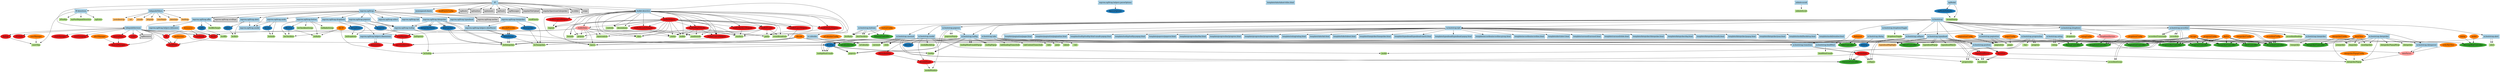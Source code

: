 digraph dependencies {
  node[shape="component",style="filled",colorscheme=paired12]

    node[shape="component"]
    
      "leaflet-directive"[label="leaflet-directive", color=1]
    
      "IF"[label="IF", color=1]
    
      "ui.calendar"[label="ui.calendar", color=1]
    
      "IF-directives"[label="IF-directives", color=1]
    
      "monospaced.elastic"[label="monospaced.elastic", color=1]
    
      "tidepoolsFilters"[label="tidepoolsFilters", color=1]
    
      "tidepoolsServices"[label="tidepoolsServices", color=1]
    
      "mgcrea.ngStrap"[label="mgcrea.ngStrap", color=1]
    
      "mgcrea.ngStrap.affix"[label="mgcrea.ngStrap.affix", color=1]
    
      "mgcrea.ngStrap.alert"[label="mgcrea.ngStrap.alert", color=1]
    
      "mgcrea.ngStrap.aside"[label="mgcrea.ngStrap.aside", color=1]
    
      "mgcrea.ngStrap.button"[label="mgcrea.ngStrap.button", color=1]
    
      "mgcrea.ngStrap.datepicker"[label="mgcrea.ngStrap.datepicker", color=1]
    
      "mgcrea.ngStrap.dropdown"[label="mgcrea.ngStrap.dropdown", color=1]
    
      "mgcrea.ngStrap.helpers.dateParser"[label="mgcrea.ngStrap.helpers.dateParser", color=1]
    
      "mgcrea.ngStrap.helpers.debounce"[label="mgcrea.ngStrap.helpers.debounce", color=1]
    
      "mgcrea.ngStrap.helpers.dimensions"[label="mgcrea.ngStrap.helpers.dimensions", color=1]
    
      "mgcrea.ngStrap.helpers.parseOptions"[label="mgcrea.ngStrap.helpers.parseOptions", color=1]
    
      "mgcrea.ngStrap.modal"[label="mgcrea.ngStrap.modal", color=1]
    
      "mgcrea.ngStrap.popover"[label="mgcrea.ngStrap.popover", color=1]
    
      "mgcrea.ngStrap.select"[label="mgcrea.ngStrap.select", color=1]
    
      "mgcrea.ngStrap.tab"[label="mgcrea.ngStrap.tab", color=1]
    
      "mgcrea.ngStrap.timepicker"[label="mgcrea.ngStrap.timepicker", color=1]
    
      "mgcrea.ngStrap.typeahead"[label="mgcrea.ngStrap.typeahead", color=1]
    
      "mgcrea.ngStrap.tooltip"[label="mgcrea.ngStrap.tooltip", color=1]
    
      "ui.bootstrap"[label="ui.bootstrap", color=1]
    
      "ui.bootstrap.transition"[label="ui.bootstrap.transition", color=1]
    
      "ui.bootstrap.collapse"[label="ui.bootstrap.collapse", color=1]
    
      "ui.bootstrap.accordion"[label="ui.bootstrap.accordion", color=1]
    
      "ui.bootstrap.alert"[label="ui.bootstrap.alert", color=1]
    
      "ui.bootstrap.buttons"[label="ui.bootstrap.buttons", color=1]
    
      "ui.bootstrap.carousel"[label="ui.bootstrap.carousel", color=1]
    
      "ui.bootstrap.dialog"[label="ui.bootstrap.dialog", color=1]
    
      "ui.bootstrap.dropdownToggle"[label="ui.bootstrap.dropdownToggle", color=1]
    
      "ui.bootstrap.modal"[label="ui.bootstrap.modal", color=1]
    
      "ui.bootstrap.pagination"[label="ui.bootstrap.pagination", color=1]
    
      "ui.bootstrap.position"[label="ui.bootstrap.position", color=1]
    
      "ui.bootstrap.tooltip"[label="ui.bootstrap.tooltip", color=1]
    
      "ui.bootstrap.popover"[label="ui.bootstrap.popover", color=1]
    
      "ui.bootstrap.progressbar"[label="ui.bootstrap.progressbar", color=1]
    
      "ui.bootstrap.rating"[label="ui.bootstrap.rating", color=1]
    
      "ui.bootstrap.tabs"[label="ui.bootstrap.tabs", color=1]
    
      "ui.bootstrap.typeahead"[label="ui.bootstrap.typeahead", color=1]
    
      "ui.bootstrap.tpls"[label="ui.bootstrap.tpls", color=1]
    
      "ui.bootstrap.bindHtml"[label="ui.bootstrap.bindHtml", color=1]
    
      "ui.bootstrap.dateparser"[label="ui.bootstrap.dateparser", color=1]
    
      "ui.bootstrap.datepicker"[label="ui.bootstrap.datepicker", color=1]
    
      "ui.bootstrap.dropdown"[label="ui.bootstrap.dropdown", color=1]
    
      "ui.bootstrap.timepicker"[label="ui.bootstrap.timepicker", color=1]
    
      "template/accordion/accordion-group.html"[label="template/accordion/accordion-group.html", color=1]
    
      "template/accordion/accordion.html"[label="template/accordion/accordion.html", color=1]
    
      "template/alert/alert.html"[label="template/alert/alert.html", color=1]
    
      "template/carousel/carousel.html"[label="template/carousel/carousel.html", color=1]
    
      "template/carousel/slide.html"[label="template/carousel/slide.html", color=1]
    
      "template/datepicker/datepicker.html"[label="template/datepicker/datepicker.html", color=1]
    
      "template/datepicker/day.html"[label="template/datepicker/day.html", color=1]
    
      "template/datepicker/month.html"[label="template/datepicker/month.html", color=1]
    
      "template/datepicker/popup.html"[label="template/datepicker/popup.html", color=1]
    
      "template/datepicker/year.html"[label="template/datepicker/year.html", color=1]
    
      "template/modal/backdrop.html"[label="template/modal/backdrop.html", color=1]
    
      "template/modal/window.html"[label="template/modal/window.html", color=1]
    
      "template/pagination/pager.html"[label="template/pagination/pager.html", color=1]
    
      "template/pagination/pagination.html"[label="template/pagination/pagination.html", color=1]
    
      "template/tooltip/tooltip-html-unsafe-popup.html"[label="template/tooltip/tooltip-html-unsafe-popup.html", color=1]
    
      "template/tooltip/tooltip-popup.html"[label="template/tooltip/tooltip-popup.html", color=1]
    
      "template/popover/popover.html"[label="template/popover/popover.html", color=1]
    
      "template/progressbar/bar.html"[label="template/progressbar/bar.html", color=1]
    
      "template/progressbar/progress.html"[label="template/progressbar/progress.html", color=1]
    
      "template/progressbar/progressbar.html"[label="template/progressbar/progressbar.html", color=1]
    
      "template/rating/rating.html"[label="template/rating/rating.html", color=1]
    
      "template/tabs/tab.html"[label="template/tabs/tab.html", color=1]
    
      "template/tabs/tabset-titles.html"[label="template/tabs/tabset-titles.html", color=1]
    
      "template/tabs/tabset.html"[label="template/tabs/tabset.html", color=1]
    
      "template/timepicker/timepicker.html"[label="template/timepicker/timepicker.html", color=1]
    
      "template/typeahead/typeahead-match.html"[label="template/typeahead/typeahead-match.html", color=1]
    
      "template/typeahead/typeahead-popup.html"[label="template/typeahead/typeahead-popup.html", color=1]
    
      "infinite-scroll"[label="infinite-scroll", color=1]
    
      "ngModal"[label="ngModal", color=1]
    

    
      
    
      
        "IF" -> "ngRoute"
      
        "IF" -> "ngSanitize"
      
        "IF" -> "ngAnimate"
      
        "IF" -> "ngTouch"
      
        "IF" -> "ngMessages"
      
        "IF" -> "tidepoolsFilters"
      
        "IF" -> "tidepoolsServices"
      
        "IF" -> "leaflet-directive"
      
        "IF" -> "angularFileUpload"
      
        "IF" -> "IF-directives"
      
        "IF" -> "mgcrea.ngStrap"
      
        "IF" -> "angularSpectrumColorpicker"
      
        "IF" -> "ui.slider"
      
        "IF" -> "swipe"
      
        "IF" -> "monospaced.elastic"
      
        "IF" -> "ui.calendar"
      
    
      
    
      
    
      
    
      
    
      
        "tidepoolsServices" -> "ngResource"
      
    
      
        "mgcrea.ngStrap" -> "mgcrea.ngStrap.modal"
      
        "mgcrea.ngStrap" -> "mgcrea.ngStrap.aside"
      
        "mgcrea.ngStrap" -> "mgcrea.ngStrap.alert"
      
        "mgcrea.ngStrap" -> "mgcrea.ngStrap.button"
      
        "mgcrea.ngStrap" -> "mgcrea.ngStrap.select"
      
        "mgcrea.ngStrap" -> "mgcrea.ngStrap.datepicker"
      
        "mgcrea.ngStrap" -> "mgcrea.ngStrap.timepicker"
      
        "mgcrea.ngStrap" -> "mgcrea.ngStrap.navbar"
      
        "mgcrea.ngStrap" -> "mgcrea.ngStrap.tooltip"
      
        "mgcrea.ngStrap" -> "mgcrea.ngStrap.popover"
      
        "mgcrea.ngStrap" -> "mgcrea.ngStrap.dropdown"
      
        "mgcrea.ngStrap" -> "mgcrea.ngStrap.typeahead"
      
        "mgcrea.ngStrap" -> "mgcrea.ngStrap.scrollspy"
      
        "mgcrea.ngStrap" -> "mgcrea.ngStrap.affix"
      
        "mgcrea.ngStrap" -> "mgcrea.ngStrap.tab"
      
    
      
        "mgcrea.ngStrap.affix" -> "mgcrea.ngStrap.helpers.dimensions"
      
        "mgcrea.ngStrap.affix" -> "mgcrea.ngStrap.helpers.debounce"
      
    
      
        "mgcrea.ngStrap.alert" -> "mgcrea.ngStrap.modal"
      
    
      
        "mgcrea.ngStrap.aside" -> "mgcrea.ngStrap.modal"
      
    
      
    
      
        "mgcrea.ngStrap.datepicker" -> "mgcrea.ngStrap.helpers.dateParser"
      
        "mgcrea.ngStrap.datepicker" -> "mgcrea.ngStrap.tooltip"
      
    
      
        "mgcrea.ngStrap.dropdown" -> "mgcrea.ngStrap.tooltip"
      
    
      
    
      
    
      
    
      
    
      
    
      
        "mgcrea.ngStrap.popover" -> "mgcrea.ngStrap.tooltip"
      
    
      
    
      
    
      
        "mgcrea.ngStrap.timepicker" -> "mgcrea.ngStrap.helpers.dateParser"
      
        "mgcrea.ngStrap.timepicker" -> "mgcrea.ngStrap.tooltip"
      
    
      
    
      
        "mgcrea.ngStrap.tooltip" -> "mgcrea.ngStrap.helpers.dimensions"
      
    
      
        "ui.bootstrap" -> "ui.bootstrap.tpls"
      
        "ui.bootstrap" -> "ui.bootstrap.transition"
      
        "ui.bootstrap" -> "ui.bootstrap.collapse"
      
        "ui.bootstrap" -> "ui.bootstrap.accordion"
      
        "ui.bootstrap" -> "ui.bootstrap.alert"
      
        "ui.bootstrap" -> "ui.bootstrap.bindHtml"
      
        "ui.bootstrap" -> "ui.bootstrap.buttons"
      
        "ui.bootstrap" -> "ui.bootstrap.carousel"
      
        "ui.bootstrap" -> "ui.bootstrap.dateparser"
      
        "ui.bootstrap" -> "ui.bootstrap.position"
      
        "ui.bootstrap" -> "ui.bootstrap.datepicker"
      
        "ui.bootstrap" -> "ui.bootstrap.dropdown"
      
        "ui.bootstrap" -> "ui.bootstrap.modal"
      
        "ui.bootstrap" -> "ui.bootstrap.pagination"
      
        "ui.bootstrap" -> "ui.bootstrap.tooltip"
      
        "ui.bootstrap" -> "ui.bootstrap.popover"
      
        "ui.bootstrap" -> "ui.bootstrap.progressbar"
      
        "ui.bootstrap" -> "ui.bootstrap.rating"
      
        "ui.bootstrap" -> "ui.bootstrap.tabs"
      
        "ui.bootstrap" -> "ui.bootstrap.timepicker"
      
        "ui.bootstrap" -> "ui.bootstrap.typeahead"
      
    
      
    
      
        "ui.bootstrap.collapse" -> "ui.bootstrap.transition"
      
    
      
        "ui.bootstrap.accordion" -> "ui.bootstrap.collapse"
      
    
      
    
      
    
      
        "ui.bootstrap.carousel" -> "ui.bootstrap.transition"
      
    
      
        "ui.bootstrap.dialog" -> "ui.bootstrap.transition"
      
    
      
    
      
        "ui.bootstrap.modal" -> "ui.bootstrap.transition"
      
    
      
    
      
    
      
        "ui.bootstrap.tooltip" -> "ui.bootstrap.position"
      
        "ui.bootstrap.tooltip" -> "ui.bootstrap.bindHtml"
      
    
      
        "ui.bootstrap.popover" -> "ui.bootstrap.tooltip"
      
    
      
    
      
    
      
    
      
        "ui.bootstrap.typeahead" -> "ui.bootstrap.position"
      
        "ui.bootstrap.typeahead" -> "ui.bootstrap.bindHtml"
      
    
      
        "ui.bootstrap.tpls" -> "template/accordion/accordion-group.html"
      
        "ui.bootstrap.tpls" -> "template/accordion/accordion.html"
      
        "ui.bootstrap.tpls" -> "template/alert/alert.html"
      
        "ui.bootstrap.tpls" -> "template/carousel/carousel.html"
      
        "ui.bootstrap.tpls" -> "template/carousel/slide.html"
      
        "ui.bootstrap.tpls" -> "template/datepicker/datepicker.html"
      
        "ui.bootstrap.tpls" -> "template/datepicker/day.html"
      
        "ui.bootstrap.tpls" -> "template/datepicker/month.html"
      
        "ui.bootstrap.tpls" -> "template/datepicker/popup.html"
      
        "ui.bootstrap.tpls" -> "template/datepicker/year.html"
      
        "ui.bootstrap.tpls" -> "template/modal/backdrop.html"
      
        "ui.bootstrap.tpls" -> "template/modal/window.html"
      
        "ui.bootstrap.tpls" -> "template/pagination/pager.html"
      
        "ui.bootstrap.tpls" -> "template/pagination/pagination.html"
      
        "ui.bootstrap.tpls" -> "template/tooltip/tooltip-html-unsafe-popup.html"
      
        "ui.bootstrap.tpls" -> "template/tooltip/tooltip-popup.html"
      
        "ui.bootstrap.tpls" -> "template/popover/popover.html"
      
        "ui.bootstrap.tpls" -> "template/progressbar/bar.html"
      
        "ui.bootstrap.tpls" -> "template/progressbar/progress.html"
      
        "ui.bootstrap.tpls" -> "template/progressbar/progressbar.html"
      
        "ui.bootstrap.tpls" -> "template/rating/rating.html"
      
        "ui.bootstrap.tpls" -> "template/tabs/tab.html"
      
        "ui.bootstrap.tpls" -> "template/tabs/tabset.html"
      
        "ui.bootstrap.tpls" -> "template/timepicker/timepicker.html"
      
        "ui.bootstrap.tpls" -> "template/typeahead/typeahead-match.html"
      
        "ui.bootstrap.tpls" -> "template/typeahead/typeahead-popup.html"
      
    
      
    
      
    
      
        "ui.bootstrap.datepicker" -> "ui.bootstrap.dateparser"
      
        "ui.bootstrap.datepicker" -> "ui.bootstrap.position"
      
    
      
    
      
    
      
    
      
    
      
    
      
    
      
    
      
    
      
    
      
    
      
    
      
    
      
    
      
    
      
    
      
    
      
    
      
    
      
    
      
    
      
    
      
    
      
    
      
    
      
    
      
    
      
    
      
    
      
    
      
    
      
    

    node[shape="ellipse"]


    
      

      

      
        "leafletData"[label="leafletData", color=5]
      

      
        "leafletMapDefaults"[label="leafletMapDefaults", color=6]
      
        "leafletEvents"[label="leafletEvents", color=6]
      
        "leafletLayerHelpers"[label="leafletLayerHelpers", color=6]
      
        "leafletControlHelpers"[label="leafletControlHelpers", color=6]
      
        "leafletLegendHelpers"[label="leafletLegendHelpers", color=6]
      
        "leafletPathsHelpers"[label="leafletPathsHelpers", color=6]
      
        "leafletBoundsHelpers"[label="leafletBoundsHelpers", color=6]
      
        "leafletMarkersHelpers"[label="leafletMarkersHelpers", color=6]
      
        "leafletHelpers"[label="leafletHelpers", color=6]
      


      node[shape="cds"]

      

      
        "leaflet"[label="leaflet", color=3]
      
        "center"[label="center", color=3]
      
        "tiles"[label="tiles", color=3]
      
        "legend"[label="legend", color=3]
      
        "geojson"[label="geojson", color=3]
      
        "layers"[label="layers", color=3]
      
        "bounds"[label="bounds", color=3]
      
        "markers"[label="markers", color=3]
      
        "paths"[label="paths", color=3]
      
        "controls"[label="controls", color=3]
      
        "eventBroadcast"[label="eventBroadcast", color=3]
      
        "maxbounds"[label="maxbounds", color=3]
      
        "decorations"[label="decorations", color=3]
      
        "layercontrol"[label="layercontrol", color=3]
      





      node[shape="ellipse"]
      

      
        "leaflet-directive" -> "leaflet"
      
        "leaflet-directive" -> "center"
      
        "leaflet-directive" -> "tiles"
      
        "leaflet-directive" -> "legend"
      
        "leaflet-directive" -> "geojson"
      
        "leaflet-directive" -> "layers"
      
        "leaflet-directive" -> "bounds"
      
        "leaflet-directive" -> "markers"
      
        "leaflet-directive" -> "paths"
      
        "leaflet-directive" -> "controls"
      
        "leaflet-directive" -> "eventBroadcast"
      
        "leaflet-directive" -> "maxbounds"
      
        "leaflet-directive" -> "decorations"
      
        "leaflet-directive" -> "layercontrol"
      

      

      
        "leaflet-directive" -> "leafletData"
      

      
        "leaflet-directive" -> "leafletMapDefaults"
      
        "leaflet-directive" -> "leafletEvents"
      
        "leaflet-directive" -> "leafletLayerHelpers"
      
        "leaflet-directive" -> "leafletControlHelpers"
      
        "leaflet-directive" -> "leafletLegendHelpers"
      
        "leaflet-directive" -> "leafletPathsHelpers"
      
        "leaflet-directive" -> "leafletBoundsHelpers"
      
        "leaflet-directive" -> "leafletMarkersHelpers"
      
        "leaflet-directive" -> "leafletHelpers"
      

      











      node[shape="ellipse",style="filled", color=8]
      

      
        
          "leafletData"[label="leafletData"]
          "leafletData" -> "leaflet"
        
          "leafletMapDefaults"[label="leafletMapDefaults"]
          "leafletMapDefaults" -> "leaflet"
        
          "leafletHelpers"[label="leafletHelpers"]
          "leafletHelpers" -> "leaflet"
        
          "leafletEvents"[label="leafletEvents"]
          "leafletEvents" -> "leaflet"
        
      
        
          "leafletMapDefaults"[label="leafletMapDefaults"]
          "leafletMapDefaults" -> "center"
        
          "leafletHelpers"[label="leafletHelpers"]
          "leafletHelpers" -> "center"
        
          "leafletBoundsHelpers"[label="leafletBoundsHelpers"]
          "leafletBoundsHelpers" -> "center"
        
          "leafletEvents"[label="leafletEvents"]
          "leafletEvents" -> "center"
        
      
        
          "leafletData"[label="leafletData"]
          "leafletData" -> "tiles"
        
          "leafletMapDefaults"[label="leafletMapDefaults"]
          "leafletMapDefaults" -> "tiles"
        
          "leafletHelpers"[label="leafletHelpers"]
          "leafletHelpers" -> "tiles"
        
      
        
          "leafletHelpers"[label="leafletHelpers"]
          "leafletHelpers" -> "legend"
        
          "leafletLegendHelpers"[label="leafletLegendHelpers"]
          "leafletLegendHelpers" -> "legend"
        
      
        
          "leafletData"[label="leafletData"]
          "leafletData" -> "geojson"
        
          "leafletHelpers"[label="leafletHelpers"]
          "leafletHelpers" -> "geojson"
        
      
        
          "leafletData"[label="leafletData"]
          "leafletData" -> "layers"
        
          "leafletHelpers"[label="leafletHelpers"]
          "leafletHelpers" -> "layers"
        
          "leafletLayerHelpers"[label="leafletLayerHelpers"]
          "leafletLayerHelpers" -> "layers"
        
          "leafletControlHelpers"[label="leafletControlHelpers"]
          "leafletControlHelpers" -> "layers"
        
      
        
          "leafletHelpers"[label="leafletHelpers"]
          "leafletHelpers" -> "bounds"
        
          "leafletBoundsHelpers"[label="leafletBoundsHelpers"]
          "leafletBoundsHelpers" -> "bounds"
        
      
        
          "leafletData"[label="leafletData"]
          "leafletData" -> "markers"
        
          "leafletHelpers"[label="leafletHelpers"]
          "leafletHelpers" -> "markers"
        
          "leafletMapDefaults"[label="leafletMapDefaults"]
          "leafletMapDefaults" -> "markers"
        
          "leafletMarkersHelpers"[label="leafletMarkersHelpers"]
          "leafletMarkersHelpers" -> "markers"
        
          "leafletEvents"[label="leafletEvents"]
          "leafletEvents" -> "markers"
        
      
        
          "leafletData"[label="leafletData"]
          "leafletData" -> "paths"
        
          "leafletMapDefaults"[label="leafletMapDefaults"]
          "leafletMapDefaults" -> "paths"
        
          "leafletHelpers"[label="leafletHelpers"]
          "leafletHelpers" -> "paths"
        
          "leafletPathsHelpers"[label="leafletPathsHelpers"]
          "leafletPathsHelpers" -> "paths"
        
          "leafletEvents"[label="leafletEvents"]
          "leafletEvents" -> "paths"
        
      
        
          "leafletHelpers"[label="leafletHelpers"]
          "leafletHelpers" -> "controls"
        
      
        
          "leafletHelpers"[label="leafletHelpers"]
          "leafletHelpers" -> "eventBroadcast"
        
          "leafletEvents"[label="leafletEvents"]
          "leafletEvents" -> "eventBroadcast"
        
      
        
          "leafletMapDefaults"[label="leafletMapDefaults"]
          "leafletMapDefaults" -> "maxbounds"
        
          "leafletBoundsHelpers"[label="leafletBoundsHelpers"]
          "leafletBoundsHelpers" -> "maxbounds"
        
      
        
          "leafletHelpers"[label="leafletHelpers"]
          "leafletHelpers" -> "decorations"
        
      
        
          "leafletData"[label="leafletData"]
          "leafletData" -> "layercontrol"
        
          "leafletHelpers"[label="leafletHelpers"]
          "leafletHelpers" -> "layercontrol"
        
      

      

      
        
          "leafletHelpers"[label="leafletHelpers"]
          "leafletHelpers" -> "leafletData"
        
      

      
        
          "leafletHelpers"[label="leafletHelpers"]
          "leafletHelpers" -> "leafletMapDefaults"
        
      
        
          "leafletHelpers"[label="leafletHelpers"]
          "leafletHelpers" -> "leafletEvents"
        
      
        
          "leafletHelpers"[label="leafletHelpers"]
          "leafletHelpers" -> "leafletLayerHelpers"
        
      
        
          "leafletHelpers"[label="leafletHelpers"]
          "leafletHelpers" -> "leafletControlHelpers"
        
          "leafletMapDefaults"[label="leafletMapDefaults"]
          "leafletMapDefaults" -> "leafletControlHelpers"
        
      
        
      
        
          "leafletHelpers"[label="leafletHelpers"]
          "leafletHelpers" -> "leafletPathsHelpers"
        
      
        
          "leafletHelpers"[label="leafletHelpers"]
          "leafletHelpers" -> "leafletBoundsHelpers"
        
      
        
          "leafletHelpers"[label="leafletHelpers"]
          "leafletHelpers" -> "leafletMarkersHelpers"
        
      
        
      

      

    
      

      

      

      


      node[shape="cds"]

      

      





      node[shape="ellipse"]
      

      

      

      

      

      











      node[shape="ellipse",style="filled", color=8]
      

      

      

      

      

      

    
      

      
        "uiCalendarCtrl"[label="uiCalendarCtrl", color=4]
      

      

      


      node[shape="cds"]

      

      
        "uiCalendar"[label="uiCalendar", color=3]
      





      node[shape="ellipse"]
      

      
        "ui.calendar" -> "uiCalendar"
      

      
        "ui.calendar" -> "uiCalendarCtrl"
      

      

      

      











      node[shape="ellipse",style="filled", color=8]
      

      
        
          "uiCalendarConfig"[label="uiCalendarConfig"]
          "uiCalendarConfig" -> "uiCalendar"
        
      

      
        
          "$scope"[label="$scope"]
          "$scope" -> "uiCalendarCtrl"
        
          "$locale"[label="$locale"]
          "$locale" -> "uiCalendarCtrl"
        
      

      

      

      

    
      

      

      

      


      node[shape="cds"]

      

      
        "myPostRepeatDirective"[label="myPostRepeatDirective", color=3]
      
        "ngEnter"[label="ngEnter", color=3]
      
        "ifTooltip"[label="ifTooltip", color=3]
      
        "userChip"[label="userChip", color=3]
      





      node[shape="ellipse"]
      

      
        "IF-directives" -> "myPostRepeatDirective"
      
        "IF-directives" -> "ngEnter"
      
        "IF-directives" -> "ifTooltip"
      
        "IF-directives" -> "userChip"
      

      

      

      

      











      node[shape="ellipse",style="filled", color=8]
      

      
        
      
        
      
        
      
        
          "userManager"[label="userManager"]
          "userManager" -> "userChip"
        
          "dialogs"[label="dialogs"]
          "dialogs" -> "userChip"
        
      

      

      

      

      

    
      

      

      

      


      node[shape="cds"]

      

      
        "msdElastic"[label="msdElastic", color=3]
      





      node[shape="ellipse"]
      

      
        "monospaced.elastic" -> "msdElastic"
      

      

      

      

      











      node[shape="ellipse",style="filled", color=8]
      

      
        
          "msdElasticConfig"[label="msdElasticConfig"]
          "msdElasticConfig" -> "msdElastic"
        
      

      

      

      

      

    
      

      

      

      


      node[shape="cds"]

      
        "hashtag"[label="hashtag", color=7]
      
        "youtubestrip"[label="youtubestrip", color=7]
      
        "url"[label="url", color=7]
      
        "unsafe"[label="unsafe", color=7]
      
        "httpsify"[label="httpsify", color=7]
      
        "userName"[label="userName", color=7]
      
        "datetime"[label="datetime", color=7]
      

      





      node[shape="ellipse"]
      

      

      

      

      

      
        "tidepoolsFilters" -> "hashtag"
      
        "tidepoolsFilters" -> "youtubestrip"
      
        "tidepoolsFilters" -> "url"
      
        "tidepoolsFilters" -> "unsafe"
      
        "tidepoolsFilters" -> "httpsify"
      
        "tidepoolsFilters" -> "userName"
      
        "tidepoolsFilters" -> "datetime"
      











      node[shape="ellipse",style="filled", color=8]
      

      

      

      

      

      
        
      
        
      
        
      
        
      
        
      
        
      
        
      

    
      

      

      

      
        "Landmark"[label="Landmark", color=6]
      
        "World"[label="World", color=6]
      
        "db"[label="db", color=6]
      
        "apertureService"[label="apertureService", color=6]
      
        "socket"[label="socket", color=6]
      
        "beaconManager"[label="beaconManager", color=6]
      
        "beaconData"[label="beaconData", color=6]
      
        "dialogs"[label="dialogs", color=6]
      
        "ifGlobals"[label="ifGlobals", color=6]
      
        "mapManager"[label="mapManager", color=6]
      
        "styleManager"[label="styleManager", color=6]
      
        "userGrouping"[label="userGrouping", color=6]
      
        "worldTree"[label="worldTree", color=6]
      


      node[shape="cds"]

      

      





      node[shape="ellipse"]
      

      

      

      

      
        "tidepoolsServices" -> "Landmark"
      
        "tidepoolsServices" -> "World"
      
        "tidepoolsServices" -> "db"
      
        "tidepoolsServices" -> "apertureService"
      
        "tidepoolsServices" -> "socket"
      
        "tidepoolsServices" -> "beaconManager"
      
        "tidepoolsServices" -> "beaconData"
      
        "tidepoolsServices" -> "dialogs"
      
        "tidepoolsServices" -> "ifGlobals"
      
        "tidepoolsServices" -> "mapManager"
      
        "tidepoolsServices" -> "styleManager"
      
        "tidepoolsServices" -> "userGrouping"
      
        "tidepoolsServices" -> "worldTree"
      

      











      node[shape="ellipse",style="filled", color=8]
      

      

      

      

      
        
          "$resource"[label="$resource"]
          "$resource" -> "Landmark"
        
      
        
          "$resource"[label="$resource"]
          "$resource" -> "World"
        
          "leafletData"[label="leafletData"]
          "leafletData" -> "World"
        
      
        
          "$resource"[label="$resource"]
          "$resource" -> "db"
        
      
        
          "leafletData"[label="leafletData"]
          "leafletData" -> "apertureService"
        
          "mapManager"[label="mapManager"]
          "mapManager" -> "apertureService"
        
      
        
      
        
          "alertManager"[label="alertManager"]
          "alertManager" -> "beaconManager"
        
          "beaconData"[label="beaconData"]
          "beaconData" -> "beaconManager"
        
      
        
      
        
      
        
      
        
          "leafletData"[label="leafletData"]
          "leafletData" -> "mapManager"
        
      
        
      
        
      
        
          "World"[label="World"]
          "World" -> "worldTree"
        
          "db"[label="db"]
          "db" -> "worldTree"
        
          "geoService"[label="geoService"]
          "geoService" -> "worldTree"
        
      

      

    
      

      

      

      


      node[shape="cds"]

      

      





      node[shape="ellipse"]
      

      

      

      

      

      











      node[shape="ellipse",style="filled", color=8]
      

      

      

      

      

      

    
      
        "$affix"[label="$affix", color=2]
      

      

      

      


      node[shape="cds"]

      

      
        "bsAffix"[label="bsAffix", color=3]
      
        "bsAffixTarget"[label="bsAffixTarget", color=3]
      





      node[shape="ellipse"]
      
        "mgcrea.ngStrap.affix" -> "$affix"
      

      
        "mgcrea.ngStrap.affix" -> "bsAffix"
      
        "mgcrea.ngStrap.affix" -> "bsAffixTarget"
      

      

      

      

      











      node[shape="ellipse",style="filled", color=8]
      
        
      

      
        
          "$affix"[label="$affix"]
          "$affix" -> "bsAffix"
        
      
        
      

      

      

      

      

    
      
        "$alert"[label="$alert", color=2]
      

      

      

      


      node[shape="cds"]

      

      
        "bsAlert"[label="bsAlert", color=3]
      





      node[shape="ellipse"]
      
        "mgcrea.ngStrap.alert" -> "$alert"
      

      
        "mgcrea.ngStrap.alert" -> "bsAlert"
      

      

      

      

      











      node[shape="ellipse",style="filled", color=8]
      
        
      

      
        
          "$alert"[label="$alert"]
          "$alert" -> "bsAlert"
        
      

      

      

      

      

    
      
        "$aside"[label="$aside", color=2]
      

      

      

      


      node[shape="cds"]

      

      
        "bsAside"[label="bsAside", color=3]
      





      node[shape="ellipse"]
      
        "mgcrea.ngStrap.aside" -> "$aside"
      

      
        "mgcrea.ngStrap.aside" -> "bsAside"
      

      

      

      

      











      node[shape="ellipse",style="filled", color=8]
      
        
      

      
        
          "$aside"[label="$aside"]
          "$aside" -> "bsAside"
        
      

      

      

      

      

    
      
        "$button"[label="$button", color=2]
      

      

      

      


      node[shape="cds"]

      

      
        "bsCheckboxGroup"[label="bsCheckboxGroup", color=3]
      
        "bsCheckbox"[label="bsCheckbox", color=3]
      
        "bsRadioGroup"[label="bsRadioGroup", color=3]
      
        "bsRadio"[label="bsRadio", color=3]
      





      node[shape="ellipse"]
      
        "mgcrea.ngStrap.button" -> "$button"
      

      
        "mgcrea.ngStrap.button" -> "bsCheckboxGroup"
      
        "mgcrea.ngStrap.button" -> "bsCheckbox"
      
        "mgcrea.ngStrap.button" -> "bsRadioGroup"
      
        "mgcrea.ngStrap.button" -> "bsRadio"
      

      

      

      

      











      node[shape="ellipse",style="filled", color=8]
      
        
      

      
        
      
        
          "$button"[label="$button"]
          "$button" -> "bsCheckbox"
        
          "$$rAF"[label="$$rAF"]
          "$$rAF" -> "bsCheckbox"
        
      
        
      
        
          "$button"[label="$button"]
          "$button" -> "bsRadio"
        
          "$$rAF"[label="$$rAF"]
          "$$rAF" -> "bsRadio"
        
      

      

      

      

      

    
      
        "$datepicker"[label="$datepicker", color=2]
      
        "datepickerViews"[label="datepickerViews", color=2]
      
        "$datepicker"[label="$datepicker", color=2]
      
        "datepickerViews"[label="datepickerViews", color=2]
      

      

      

      


      node[shape="cds"]

      

      
        "bsDatepicker"[label="bsDatepicker", color=3]
      
        "bsDatepicker"[label="bsDatepicker", color=3]
      





      node[shape="ellipse"]
      
        "mgcrea.ngStrap.datepicker" -> "$datepicker"
      
        "mgcrea.ngStrap.datepicker" -> "datepickerViews"
      
        "mgcrea.ngStrap.datepicker" -> "$datepicker"
      
        "mgcrea.ngStrap.datepicker" -> "datepickerViews"
      

      
        "mgcrea.ngStrap.datepicker" -> "bsDatepicker"
      
        "mgcrea.ngStrap.datepicker" -> "bsDatepicker"
      

      

      

      

      











      node[shape="ellipse",style="filled", color=8]
      
        
      
        
      
        
      
        
      

      
        
          "$locale"[label="$locale"]
          "$locale" -> "bsDatepicker"
        
          "dateFilter"[label="dateFilter"]
          "dateFilter" -> "bsDatepicker"
        
          "$datepicker"[label="$datepicker"]
          "$datepicker" -> "bsDatepicker"
        
          "$dateParser"[label="$dateParser"]
          "$dateParser" -> "bsDatepicker"
        
      
        
          "$locale"[label="$locale"]
          "$locale" -> "bsDatepicker"
        
          "dateFilter"[label="dateFilter"]
          "dateFilter" -> "bsDatepicker"
        
          "$datepicker"[label="$datepicker"]
          "$datepicker" -> "bsDatepicker"
        
          "$dateParser"[label="$dateParser"]
          "$dateParser" -> "bsDatepicker"
        
      

      

      

      

      

    
      
        "$dropdown"[label="$dropdown", color=2]
      

      

      

      


      node[shape="cds"]

      

      
        "bsDropdown"[label="bsDropdown", color=3]
      





      node[shape="ellipse"]
      
        "mgcrea.ngStrap.dropdown" -> "$dropdown"
      

      
        "mgcrea.ngStrap.dropdown" -> "bsDropdown"
      

      

      

      

      











      node[shape="ellipse",style="filled", color=8]
      
        
      

      
        
          "$dropdown"[label="$dropdown"]
          "$dropdown" -> "bsDropdown"
        
      

      

      

      

      

    
      
        "$dateParser"[label="$dateParser", color=2]
      
        "$dateParser"[label="$dateParser", color=2]
      

      

      

      


      node[shape="cds"]

      

      





      node[shape="ellipse"]
      
        "mgcrea.ngStrap.helpers.dateParser" -> "$dateParser"
      
        "mgcrea.ngStrap.helpers.dateParser" -> "$dateParser"
      

      

      

      

      

      











      node[shape="ellipse",style="filled", color=8]
      
        
          "$localeProvider"[label="$localeProvider"]
          "$localeProvider" -> "$dateParser"
        
      
        
          "$localeProvider"[label="$localeProvider"]
          "$localeProvider" -> "$dateParser"
        
      

      

      

      

      

      

    
      

      

      

      


      node[shape="cds"]

      

      





      node[shape="ellipse"]
      

      

      

      

      

      











      node[shape="ellipse",style="filled", color=8]
      

      

      

      

      

      

    
      

      

      

      
        "dimensions"[label="dimensions", color=6]
      
        "dimensions"[label="dimensions", color=6]
      


      node[shape="cds"]

      

      





      node[shape="ellipse"]
      

      

      

      

      
        "mgcrea.ngStrap.helpers.dimensions" -> "dimensions"
      
        "mgcrea.ngStrap.helpers.dimensions" -> "dimensions"
      

      











      node[shape="ellipse",style="filled", color=8]
      

      

      

      

      
        
      
        
      

      

    
      
        "$parseOptions"[label="$parseOptions", color=2]
      

      

      

      


      node[shape="cds"]

      

      





      node[shape="ellipse"]
      
        "mgcrea.ngStrap.helpers.parseOptions" -> "$parseOptions"
      

      

      

      

      

      











      node[shape="ellipse",style="filled", color=8]
      
        
      

      

      

      

      

      

    
      

      

      

      


      node[shape="cds"]

      

      





      node[shape="ellipse"]
      

      

      

      

      

      











      node[shape="ellipse",style="filled", color=8]
      

      

      

      

      

      

    
      
        "$popover"[label="$popover", color=2]
      

      

      

      


      node[shape="cds"]

      

      
        "bsPopover"[label="bsPopover", color=3]
      





      node[shape="ellipse"]
      
        "mgcrea.ngStrap.popover" -> "$popover"
      

      
        "mgcrea.ngStrap.popover" -> "bsPopover"
      

      

      

      

      











      node[shape="ellipse",style="filled", color=8]
      
        
      

      
        
          "$popover"[label="$popover"]
          "$popover" -> "bsPopover"
        
      

      

      

      

      

    
      

      

      

      


      node[shape="cds"]

      

      





      node[shape="ellipse"]
      

      

      

      

      

      











      node[shape="ellipse",style="filled", color=8]
      

      

      

      

      

      

    
      

      

      

      


      node[shape="cds"]

      

      





      node[shape="ellipse"]
      

      

      

      

      

      











      node[shape="ellipse",style="filled", color=8]
      

      

      

      

      

      

    
      
        "$timepicker"[label="$timepicker", color=2]
      

      

      

      


      node[shape="cds"]

      

      
        "bsTimepicker"[label="bsTimepicker", color=3]
      





      node[shape="ellipse"]
      
        "mgcrea.ngStrap.timepicker" -> "$timepicker"
      

      
        "mgcrea.ngStrap.timepicker" -> "bsTimepicker"
      

      

      

      

      











      node[shape="ellipse",style="filled", color=8]
      
        
      

      
        
          "$locale"[label="$locale"]
          "$locale" -> "bsTimepicker"
        
          "dateFilter"[label="dateFilter"]
          "dateFilter" -> "bsTimepicker"
        
          "$timepicker"[label="$timepicker"]
          "$timepicker" -> "bsTimepicker"
        
          "$dateParser"[label="$dateParser"]
          "$dateParser" -> "bsTimepicker"
        
      

      

      

      

      

    
      

      

      

      


      node[shape="cds"]

      

      





      node[shape="ellipse"]
      

      

      

      

      

      











      node[shape="ellipse",style="filled", color=8]
      

      

      

      

      

      

    
      
        "$tooltip"[label="$tooltip", color=2]
      

      

      

      


      node[shape="cds"]

      

      
        "bsTooltip"[label="bsTooltip", color=3]
      





      node[shape="ellipse"]
      
        "mgcrea.ngStrap.tooltip" -> "$tooltip"
      

      
        "mgcrea.ngStrap.tooltip" -> "bsTooltip"
      

      

      

      

      











      node[shape="ellipse",style="filled", color=8]
      
        
      

      
        
          "$tooltip"[label="$tooltip"]
          "$tooltip" -> "bsTooltip"
        
          "$$rAF"[label="$$rAF"]
          "$$rAF" -> "bsTooltip"
        
      

      

      

      

      

    
      

      

      

      


      node[shape="cds"]

      

      





      node[shape="ellipse"]
      

      

      

      

      

      











      node[shape="ellipse",style="filled", color=8]
      

      

      

      

      

      

    
      

      

      

      
        "$transition"[label="$transition", color=6]
      
        "$transition"[label="$transition", color=6]
      


      node[shape="cds"]

      

      





      node[shape="ellipse"]
      

      

      

      

      
        "ui.bootstrap.transition" -> "$transition"
      
        "ui.bootstrap.transition" -> "$transition"
      

      











      node[shape="ellipse",style="filled", color=8]
      

      

      

      

      
        
      
        
      

      

    
      

      

      

      


      node[shape="cds"]

      

      
        "collapse"[label="collapse", color=3]
      
        "collapse"[label="collapse", color=3]
      





      node[shape="ellipse"]
      

      
        "ui.bootstrap.collapse" -> "collapse"
      
        "ui.bootstrap.collapse" -> "collapse"
      

      

      

      

      











      node[shape="ellipse",style="filled", color=8]
      

      
        
          "$transition"[label="$transition"]
          "$transition" -> "collapse"
        
      
        
          "$transition"[label="$transition"]
          "$transition" -> "collapse"
        
      

      

      

      

      

    
      

      
        "AccordionController"[label="AccordionController", color=4]
      
        "AccordionController"[label="AccordionController", color=4]
      

      

      


      node[shape="cds"]

      

      
        "accordion"[label="accordion", color=3]
      
        "accordionGroup"[label="accordionGroup", color=3]
      
        "accordionHeading"[label="accordionHeading", color=3]
      
        "accordionTransclude"[label="accordionTransclude", color=3]
      
        "accordion"[label="accordion", color=3]
      
        "accordionGroup"[label="accordionGroup", color=3]
      
        "accordionHeading"[label="accordionHeading", color=3]
      
        "accordionTransclude"[label="accordionTransclude", color=3]
      





      node[shape="ellipse"]
      

      
        "ui.bootstrap.accordion" -> "accordion"
      
        "ui.bootstrap.accordion" -> "accordionGroup"
      
        "ui.bootstrap.accordion" -> "accordionHeading"
      
        "ui.bootstrap.accordion" -> "accordionTransclude"
      
        "ui.bootstrap.accordion" -> "accordion"
      
        "ui.bootstrap.accordion" -> "accordionGroup"
      
        "ui.bootstrap.accordion" -> "accordionHeading"
      
        "ui.bootstrap.accordion" -> "accordionTransclude"
      

      
        "ui.bootstrap.accordion" -> "AccordionController"
      
        "ui.bootstrap.accordion" -> "AccordionController"
      

      

      

      











      node[shape="ellipse",style="filled", color=8]
      

      
        
      
        
          "$transition"[label="$transition"]
          "$transition" -> "accordionGroup"
        
      
        
      
        
      
        
      
        
      
        
      
        
      

      
        
          "$scope"[label="$scope"]
          "$scope" -> "AccordionController"
        
          "$attrs"[label="$attrs"]
          "$attrs" -> "AccordionController"
        
          "accordionConfig"[label="accordionConfig"]
          "accordionConfig" -> "AccordionController"
        
      
        
          "$scope"[label="$scope"]
          "$scope" -> "AccordionController"
        
          "$attrs"[label="$attrs"]
          "$attrs" -> "AccordionController"
        
          "accordionConfig"[label="accordionConfig"]
          "accordionConfig" -> "AccordionController"
        
      

      

      

      

    
      

      
        "AlertController"[label="AlertController", color=4]
      

      

      


      node[shape="cds"]

      

      
        "alert"[label="alert", color=3]
      
        "alert"[label="alert", color=3]
      





      node[shape="ellipse"]
      

      
        "ui.bootstrap.alert" -> "alert"
      
        "ui.bootstrap.alert" -> "alert"
      

      
        "ui.bootstrap.alert" -> "AlertController"
      

      

      

      











      node[shape="ellipse",style="filled", color=8]
      

      
        
      
        
      

      
        
          "$scope"[label="$scope"]
          "$scope" -> "AlertController"
        
          "$attrs"[label="$attrs"]
          "$attrs" -> "AlertController"
        
      

      

      

      

    
      

      
        "ButtonsController"[label="ButtonsController", color=4]
      

      

      


      node[shape="cds"]

      

      
        "btnRadio"[label="btnRadio", color=3]
      
        "btnCheckbox"[label="btnCheckbox", color=3]
      
        "btnRadio"[label="btnRadio", color=3]
      
        "btnCheckbox"[label="btnCheckbox", color=3]
      





      node[shape="ellipse"]
      

      
        "ui.bootstrap.buttons" -> "btnRadio"
      
        "ui.bootstrap.buttons" -> "btnCheckbox"
      
        "ui.bootstrap.buttons" -> "btnRadio"
      
        "ui.bootstrap.buttons" -> "btnCheckbox"
      

      
        "ui.bootstrap.buttons" -> "ButtonsController"
      

      

      

      











      node[shape="ellipse",style="filled", color=8]
      

      
        
          "buttonConfig"[label="buttonConfig"]
          "buttonConfig" -> "btnRadio"
        
      
        
          "buttonConfig"[label="buttonConfig"]
          "buttonConfig" -> "btnCheckbox"
        
      
        
      
        
      

      
        
          "buttonConfig"[label="buttonConfig"]
          "buttonConfig" -> "ButtonsController"
        
      

      

      

      

    
      

      
        "CarouselController"[label="CarouselController", color=4]
      
        "CarouselController"[label="CarouselController", color=4]
      

      

      


      node[shape="cds"]

      

      
        "carousel"[label="carousel", color=3]
      
        "slide"[label="slide", color=3]
      
        "carousel"[label="carousel", color=3]
      
        "slide"[label="slide", color=3]
      





      node[shape="ellipse"]
      

      
        "ui.bootstrap.carousel" -> "carousel"
      
        "ui.bootstrap.carousel" -> "slide"
      
        "ui.bootstrap.carousel" -> "carousel"
      
        "ui.bootstrap.carousel" -> "slide"
      

      
        "ui.bootstrap.carousel" -> "CarouselController"
      
        "ui.bootstrap.carousel" -> "CarouselController"
      

      

      

      











      node[shape="ellipse",style="filled", color=8]
      

      
        
      
        
      
        
      
        
      

      
        
          "$scope"[label="$scope"]
          "$scope" -> "CarouselController"
        
          "$transition"[label="$transition"]
          "$transition" -> "CarouselController"
        
      
        
          "$scope"[label="$scope"]
          "$scope" -> "CarouselController"
        
          "$transition"[label="$transition"]
          "$transition" -> "CarouselController"
        
      

      

      

      

    
      
        "$dialog"[label="$dialog", color=2]
      

      
        "MessageBoxController"[label="MessageBoxController", color=4]
      

      

      


      node[shape="cds"]

      

      





      node[shape="ellipse"]
      
        "ui.bootstrap.dialog" -> "$dialog"
      

      

      
        "ui.bootstrap.dialog" -> "MessageBoxController"
      

      

      

      











      node[shape="ellipse",style="filled", color=8]
      
        
      

      

      
        
          "$scope"[label="$scope"]
          "$scope" -> "MessageBoxController"
        
          "dialog"[label="dialog"]
          "dialog" -> "MessageBoxController"
        
          "model"[label="model"]
          "model" -> "MessageBoxController"
        
      

      

      

      

    
      

      

      

      


      node[shape="cds"]

      

      
        "dropdownToggle"[label="dropdownToggle", color=3]
      





      node[shape="ellipse"]
      

      
        "ui.bootstrap.dropdownToggle" -> "dropdownToggle"
      

      

      

      

      











      node[shape="ellipse",style="filled", color=8]
      

      
        
      

      

      

      

      

    
      
        "$modal"[label="$modal", color=2]
      

      

      

      
        "$$stackedMap"[label="$$stackedMap", color=6]
      
        "$modalStack"[label="$modalStack", color=6]
      


      node[shape="cds"]

      

      
        "modal"[label="modal", color=3]
      
        "modalBackdrop"[label="modalBackdrop", color=3]
      
        "modalWindow"[label="modalWindow", color=3]
      





      node[shape="ellipse"]
      
        "ui.bootstrap.modal" -> "$modal"
      

      
        "ui.bootstrap.modal" -> "modal"
      
        "ui.bootstrap.modal" -> "modalBackdrop"
      
        "ui.bootstrap.modal" -> "modalWindow"
      

      

      

      
        "ui.bootstrap.modal" -> "$$stackedMap"
      
        "ui.bootstrap.modal" -> "$modalStack"
      

      











      node[shape="ellipse",style="filled", color=8]
      
        
      

      
        
          "$dialog"[label="$dialog"]
          "$dialog" -> "modal"
        
      
        
      
        
          "$modalStack"[label="$modalStack"]
          "$modalStack" -> "modalWindow"
        
      

      

      

      
        
      
        
          "$transition"[label="$transition"]
          "$transition" -> "$modalStack"
        
          "$$stackedMap"[label="$$stackedMap"]
          "$$stackedMap" -> "$modalStack"
        
      

      

    
      

      
        "PaginationController"[label="PaginationController", color=4]
      

      

      


      node[shape="cds"]

      

      
        "pagination"[label="pagination", color=3]
      
        "pagination"[label="pagination", color=3]
      
        "pager"[label="pager", color=3]
      





      node[shape="ellipse"]
      

      
        "ui.bootstrap.pagination" -> "pagination"
      
        "ui.bootstrap.pagination" -> "pagination"
      
        "ui.bootstrap.pagination" -> "pager"
      

      
        "ui.bootstrap.pagination" -> "PaginationController"
      

      

      

      











      node[shape="ellipse",style="filled", color=8]
      

      
        
          "paginationConfig"[label="paginationConfig"]
          "paginationConfig" -> "pagination"
        
      
        
          "paginationConfig"[label="paginationConfig"]
          "paginationConfig" -> "pagination"
        
      
        
          "pagerConfig"[label="pagerConfig"]
          "pagerConfig" -> "pager"
        
      

      
        
          "$scope"[label="$scope"]
          "$scope" -> "PaginationController"
        
          "$attrs"[label="$attrs"]
          "$attrs" -> "PaginationController"
        
      

      

      

      

    
      

      

      

      
        "$position"[label="$position", color=6]
      
        "$position"[label="$position", color=6]
      


      node[shape="cds"]

      

      





      node[shape="ellipse"]
      

      

      

      

      
        "ui.bootstrap.position" -> "$position"
      
        "ui.bootstrap.position" -> "$position"
      

      











      node[shape="ellipse",style="filled", color=8]
      

      

      

      

      
        
      
        
      

      

    
      
        "$tooltip"[label="$tooltip", color=2]
      
        "$tooltip"[label="$tooltip", color=2]
      

      

      

      


      node[shape="cds"]

      

      
        "tooltipPopup"[label="tooltipPopup", color=3]
      
        "tooltip"[label="tooltip", color=3]
      
        "tooltipHtmlUnsafePopup"[label="tooltipHtmlUnsafePopup", color=3]
      
        "tooltipHtmlUnsafe"[label="tooltipHtmlUnsafe", color=3]
      
        "tooltipPopup"[label="tooltipPopup", color=3]
      
        "tooltip"[label="tooltip", color=3]
      
        "tooltipHtmlUnsafePopup"[label="tooltipHtmlUnsafePopup", color=3]
      
        "tooltipHtmlUnsafe"[label="tooltipHtmlUnsafe", color=3]
      





      node[shape="ellipse"]
      
        "ui.bootstrap.tooltip" -> "$tooltip"
      
        "ui.bootstrap.tooltip" -> "$tooltip"
      

      
        "ui.bootstrap.tooltip" -> "tooltipPopup"
      
        "ui.bootstrap.tooltip" -> "tooltip"
      
        "ui.bootstrap.tooltip" -> "tooltipHtmlUnsafePopup"
      
        "ui.bootstrap.tooltip" -> "tooltipHtmlUnsafe"
      
        "ui.bootstrap.tooltip" -> "tooltipPopup"
      
        "ui.bootstrap.tooltip" -> "tooltip"
      
        "ui.bootstrap.tooltip" -> "tooltipHtmlUnsafePopup"
      
        "ui.bootstrap.tooltip" -> "tooltipHtmlUnsafe"
      

      

      

      

      











      node[shape="ellipse",style="filled", color=8]
      
        
      
        
      

      
        
      
        
          "$tooltip"[label="$tooltip"]
          "$tooltip" -> "tooltip"
        
      
        
      
        
          "$tooltip"[label="$tooltip"]
          "$tooltip" -> "tooltipHtmlUnsafe"
        
      
        
      
        
          "$tooltip"[label="$tooltip"]
          "$tooltip" -> "tooltip"
        
      
        
      
        
          "$tooltip"[label="$tooltip"]
          "$tooltip" -> "tooltipHtmlUnsafe"
        
      

      

      

      

      

    
      

      

      

      


      node[shape="cds"]

      

      
        "popoverPopup"[label="popoverPopup", color=3]
      
        "popover"[label="popover", color=3]
      
        "popoverPopup"[label="popoverPopup", color=3]
      
        "popover"[label="popover", color=3]
      





      node[shape="ellipse"]
      

      
        "ui.bootstrap.popover" -> "popoverPopup"
      
        "ui.bootstrap.popover" -> "popover"
      
        "ui.bootstrap.popover" -> "popoverPopup"
      
        "ui.bootstrap.popover" -> "popover"
      

      

      

      

      











      node[shape="ellipse",style="filled", color=8]
      

      
        
      
        
          "$tooltip"[label="$tooltip"]
          "$tooltip" -> "popover"
        
      
        
      
        
          "$tooltip"[label="$tooltip"]
          "$tooltip" -> "popover"
        
      

      

      

      

      

    
      

      
        "ProgressBarController"[label="ProgressBarController", color=4]
      
        "ProgressController"[label="ProgressController", color=4]
      

      

      


      node[shape="cds"]

      

      
        "progress"[label="progress", color=3]
      
        "progressbar"[label="progressbar", color=3]
      
        "progress"[label="progress", color=3]
      
        "bar"[label="bar", color=3]
      
        "progressbar"[label="progressbar", color=3]
      





      node[shape="ellipse"]
      

      
        "ui.bootstrap.progressbar" -> "progress"
      
        "ui.bootstrap.progressbar" -> "progressbar"
      
        "ui.bootstrap.progressbar" -> "progress"
      
        "ui.bootstrap.progressbar" -> "bar"
      
        "ui.bootstrap.progressbar" -> "progressbar"
      

      
        "ui.bootstrap.progressbar" -> "ProgressBarController"
      
        "ui.bootstrap.progressbar" -> "ProgressController"
      

      

      

      











      node[shape="ellipse",style="filled", color=8]
      

      
        
      
        
          "$transition"[label="$transition"]
          "$transition" -> "progressbar"
        
      
        
      
        
      
        
      

      
        
          "$scope"[label="$scope"]
          "$scope" -> "ProgressBarController"
        
          "$attrs"[label="$attrs"]
          "$attrs" -> "ProgressBarController"
        
          "progressConfig"[label="progressConfig"]
          "progressConfig" -> "ProgressBarController"
        
      
        
          "$scope"[label="$scope"]
          "$scope" -> "ProgressController"
        
          "$attrs"[label="$attrs"]
          "$attrs" -> "ProgressController"
        
          "progressConfig"[label="progressConfig"]
          "progressConfig" -> "ProgressController"
        
      

      

      

      

    
      

      
        "RatingController"[label="RatingController", color=4]
      

      

      


      node[shape="cds"]

      

      
        "rating"[label="rating", color=3]
      
        "rating"[label="rating", color=3]
      





      node[shape="ellipse"]
      

      
        "ui.bootstrap.rating" -> "rating"
      
        "ui.bootstrap.rating" -> "rating"
      

      
        "ui.bootstrap.rating" -> "RatingController"
      

      

      

      











      node[shape="ellipse",style="filled", color=8]
      

      
        
          "ratingConfig"[label="ratingConfig"]
          "ratingConfig" -> "rating"
        
      
        
      

      
        
          "$scope"[label="$scope"]
          "$scope" -> "RatingController"
        
          "$attrs"[label="$attrs"]
          "$attrs" -> "RatingController"
        
          "ratingConfig"[label="ratingConfig"]
          "ratingConfig" -> "RatingController"
        
      

      

      

      

    
      

      
        "TabsController"[label="TabsController", color=4]
      
        "TabsetController"[label="TabsetController", color=4]
      

      

      


      node[shape="cds"]

      

      
        "tabs"[label="tabs", color=3]
      
        "pane"[label="pane", color=3]
      
        "tabset"[label="tabset", color=3]
      
        "tab"[label="tab", color=3]
      
        "tabHeadingTransclude"[label="tabHeadingTransclude", color=3]
      
        "tabContentTransclude"[label="tabContentTransclude", color=3]
      





      node[shape="ellipse"]
      

      
        "ui.bootstrap.tabs" -> "tabs"
      
        "ui.bootstrap.tabs" -> "pane"
      
        "ui.bootstrap.tabs" -> "tabset"
      
        "ui.bootstrap.tabs" -> "tab"
      
        "ui.bootstrap.tabs" -> "tabHeadingTransclude"
      
        "ui.bootstrap.tabs" -> "tabContentTransclude"
      

      
        "ui.bootstrap.tabs" -> "TabsController"
      
        "ui.bootstrap.tabs" -> "TabsetController"
      

      

      

      











      node[shape="ellipse",style="filled", color=8]
      

      
        
      
        
      
        
      
        
      
        
      
        
      

      
        
          "$scope"[label="$scope"]
          "$scope" -> "TabsController"
        
          "$element"[label="$element"]
          "$element" -> "TabsController"
        
      
        
          "$scope"[label="$scope"]
          "$scope" -> "TabsetController"
        
      

      

      

      

    
      

      

      

      
        "typeaheadParser"[label="typeaheadParser", color=6]
      
        "typeaheadParser"[label="typeaheadParser", color=6]
      


      node[shape="cds"]

      
        "typeaheadHighlight"[label="typeaheadHighlight", color=7]
      
        "typeaheadHighlight"[label="typeaheadHighlight", color=7]
      

      
        "typeahead"[label="typeahead", color=3]
      
        "typeaheadPopup"[label="typeaheadPopup", color=3]
      
        "typeahead"[label="typeahead", color=3]
      
        "typeaheadPopup"[label="typeaheadPopup", color=3]
      
        "typeaheadMatch"[label="typeaheadMatch", color=3]
      





      node[shape="ellipse"]
      

      
        "ui.bootstrap.typeahead" -> "typeahead"
      
        "ui.bootstrap.typeahead" -> "typeaheadPopup"
      
        "ui.bootstrap.typeahead" -> "typeahead"
      
        "ui.bootstrap.typeahead" -> "typeaheadPopup"
      
        "ui.bootstrap.typeahead" -> "typeaheadMatch"
      

      

      

      
        "ui.bootstrap.typeahead" -> "typeaheadParser"
      
        "ui.bootstrap.typeahead" -> "typeaheadParser"
      

      
        "ui.bootstrap.typeahead" -> "typeaheadHighlight"
      
        "ui.bootstrap.typeahead" -> "typeaheadHighlight"
      











      node[shape="ellipse",style="filled", color=8]
      

      
        
          "$position"[label="$position"]
          "$position" -> "typeahead"
        
          "typeaheadParser"[label="typeaheadParser"]
          "typeaheadParser" -> "typeahead"
        
      
        
      
        
          "$position"[label="$position"]
          "$position" -> "typeahead"
        
          "typeaheadParser"[label="typeaheadParser"]
          "typeaheadParser" -> "typeahead"
        
      
        
      
        
      

      

      

      
        
      
        
      

      
        
      
        
      

    
      

      

      

      


      node[shape="cds"]

      

      





      node[shape="ellipse"]
      

      

      

      

      

      











      node[shape="ellipse",style="filled", color=8]
      

      

      

      

      

      

    
      

      

      

      


      node[shape="cds"]

      

      
        "bindHtmlUnsafe"[label="bindHtmlUnsafe", color=3]
      





      node[shape="ellipse"]
      

      
        "ui.bootstrap.bindHtml" -> "bindHtmlUnsafe"
      

      

      

      

      











      node[shape="ellipse",style="filled", color=8]
      

      
        
      

      

      

      

      

    
      

      

      
        "dateParser"[label="dateParser", color=5]
      

      


      node[shape="cds"]

      

      





      node[shape="ellipse"]
      

      

      

      
        "ui.bootstrap.dateparser" -> "dateParser"
      

      

      











      node[shape="ellipse",style="filled", color=8]
      

      

      

      
        
          "$locale"[label="$locale"]
          "$locale" -> "dateParser"
        
          "orderByFilter"[label="orderByFilter"]
          "orderByFilter" -> "dateParser"
        
      

      

      

    
      

      
        "DatepickerController"[label="DatepickerController", color=4]
      

      

      


      node[shape="cds"]

      

      
        "datepicker"[label="datepicker", color=3]
      
        "daypicker"[label="daypicker", color=3]
      
        "monthpicker"[label="monthpicker", color=3]
      
        "yearpicker"[label="yearpicker", color=3]
      
        "datepickerPopup"[label="datepickerPopup", color=3]
      
        "datepickerPopupWrap"[label="datepickerPopupWrap", color=3]
      





      node[shape="ellipse"]
      

      
        "ui.bootstrap.datepicker" -> "datepicker"
      
        "ui.bootstrap.datepicker" -> "daypicker"
      
        "ui.bootstrap.datepicker" -> "monthpicker"
      
        "ui.bootstrap.datepicker" -> "yearpicker"
      
        "ui.bootstrap.datepicker" -> "datepickerPopup"
      
        "ui.bootstrap.datepicker" -> "datepickerPopupWrap"
      

      
        "ui.bootstrap.datepicker" -> "DatepickerController"
      

      

      

      











      node[shape="ellipse",style="filled", color=8]
      

      
        
      
        
          "dateFilter"[label="dateFilter"]
          "dateFilter" -> "daypicker"
        
      
        
          "dateFilter"[label="dateFilter"]
          "dateFilter" -> "monthpicker"
        
      
        
          "dateFilter"[label="dateFilter"]
          "dateFilter" -> "yearpicker"
        
      
        
          "$position"[label="$position"]
          "$position" -> "datepickerPopup"
        
          "dateFilter"[label="dateFilter"]
          "dateFilter" -> "datepickerPopup"
        
          "dateParser"[label="dateParser"]
          "dateParser" -> "datepickerPopup"
        
          "datepickerPopupConfig"[label="datepickerPopupConfig"]
          "datepickerPopupConfig" -> "datepickerPopup"
        
      
        
      

      
        
          "$scope"[label="$scope"]
          "$scope" -> "DatepickerController"
        
          "$attrs"[label="$attrs"]
          "$attrs" -> "DatepickerController"
        
          "dateFilter"[label="dateFilter"]
          "dateFilter" -> "DatepickerController"
        
          "datepickerConfig"[label="datepickerConfig"]
          "datepickerConfig" -> "DatepickerController"
        
      

      

      

      

    
      

      
        "DropdownController"[label="DropdownController", color=4]
      

      
        "dropdownService"[label="dropdownService", color=5]
      

      


      node[shape="cds"]

      

      
        "dropdown"[label="dropdown", color=3]
      
        "dropdownToggle"[label="dropdownToggle", color=3]
      





      node[shape="ellipse"]
      

      
        "ui.bootstrap.dropdown" -> "dropdown"
      
        "ui.bootstrap.dropdown" -> "dropdownToggle"
      

      
        "ui.bootstrap.dropdown" -> "DropdownController"
      

      
        "ui.bootstrap.dropdown" -> "dropdownService"
      

      

      











      node[shape="ellipse",style="filled", color=8]
      

      
        
      
        
      

      
        
          "$scope"[label="$scope"]
          "$scope" -> "DropdownController"
        
          "$attrs"[label="$attrs"]
          "$attrs" -> "DropdownController"
        
          "dropdownConfig"[label="dropdownConfig"]
          "dropdownConfig" -> "DropdownController"
        
          "dropdownService"[label="dropdownService"]
          "dropdownService" -> "DropdownController"
        
      

      
        
      

      

      

    
      

      
        "TimepickerController"[label="TimepickerController", color=4]
      

      

      


      node[shape="cds"]

      

      
        "timepicker"[label="timepicker", color=3]
      





      node[shape="ellipse"]
      

      
        "ui.bootstrap.timepicker" -> "timepicker"
      

      
        "ui.bootstrap.timepicker" -> "TimepickerController"
      

      

      

      











      node[shape="ellipse",style="filled", color=8]
      

      
        
      

      
        
          "$scope"[label="$scope"]
          "$scope" -> "TimepickerController"
        
          "$attrs"[label="$attrs"]
          "$attrs" -> "TimepickerController"
        
          "$locale"[label="$locale"]
          "$locale" -> "TimepickerController"
        
          "timepickerConfig"[label="timepickerConfig"]
          "timepickerConfig" -> "TimepickerController"
        
      

      

      

      

    
      

      

      

      


      node[shape="cds"]

      

      





      node[shape="ellipse"]
      

      

      

      

      

      











      node[shape="ellipse",style="filled", color=8]
      

      

      

      

      

      

    
      

      

      

      


      node[shape="cds"]

      

      





      node[shape="ellipse"]
      

      

      

      

      

      











      node[shape="ellipse",style="filled", color=8]
      

      

      

      

      

      

    
      

      

      

      


      node[shape="cds"]

      

      





      node[shape="ellipse"]
      

      

      

      

      

      











      node[shape="ellipse",style="filled", color=8]
      

      

      

      

      

      

    
      

      

      

      


      node[shape="cds"]

      

      





      node[shape="ellipse"]
      

      

      

      

      

      











      node[shape="ellipse",style="filled", color=8]
      

      

      

      

      

      

    
      

      

      

      


      node[shape="cds"]

      

      





      node[shape="ellipse"]
      

      

      

      

      

      











      node[shape="ellipse",style="filled", color=8]
      

      

      

      

      

      

    
      

      

      

      


      node[shape="cds"]

      

      





      node[shape="ellipse"]
      

      

      

      

      

      











      node[shape="ellipse",style="filled", color=8]
      

      

      

      

      

      

    
      

      

      

      


      node[shape="cds"]

      

      





      node[shape="ellipse"]
      

      

      

      

      

      











      node[shape="ellipse",style="filled", color=8]
      

      

      

      

      

      

    
      

      

      

      


      node[shape="cds"]

      

      





      node[shape="ellipse"]
      

      

      

      

      

      











      node[shape="ellipse",style="filled", color=8]
      

      

      

      

      

      

    
      

      

      

      


      node[shape="cds"]

      

      





      node[shape="ellipse"]
      

      

      

      

      

      











      node[shape="ellipse",style="filled", color=8]
      

      

      

      

      

      

    
      

      

      

      


      node[shape="cds"]

      

      





      node[shape="ellipse"]
      

      

      

      

      

      











      node[shape="ellipse",style="filled", color=8]
      

      

      

      

      

      

    
      

      

      

      


      node[shape="cds"]

      

      





      node[shape="ellipse"]
      

      

      

      

      

      











      node[shape="ellipse",style="filled", color=8]
      

      

      

      

      

      

    
      

      

      

      


      node[shape="cds"]

      

      





      node[shape="ellipse"]
      

      

      

      

      

      











      node[shape="ellipse",style="filled", color=8]
      

      

      

      

      

      

    
      

      

      

      


      node[shape="cds"]

      

      





      node[shape="ellipse"]
      

      

      

      

      

      











      node[shape="ellipse",style="filled", color=8]
      

      

      

      

      

      

    
      

      

      

      


      node[shape="cds"]

      

      





      node[shape="ellipse"]
      

      

      

      

      

      











      node[shape="ellipse",style="filled", color=8]
      

      

      

      

      

      

    
      

      

      

      


      node[shape="cds"]

      

      





      node[shape="ellipse"]
      

      

      

      

      

      











      node[shape="ellipse",style="filled", color=8]
      

      

      

      

      

      

    
      

      

      

      


      node[shape="cds"]

      

      





      node[shape="ellipse"]
      

      

      

      

      

      











      node[shape="ellipse",style="filled", color=8]
      

      

      

      

      

      

    
      

      

      

      


      node[shape="cds"]

      

      





      node[shape="ellipse"]
      

      

      

      

      

      











      node[shape="ellipse",style="filled", color=8]
      

      

      

      

      

      

    
      

      

      

      


      node[shape="cds"]

      

      





      node[shape="ellipse"]
      

      

      

      

      

      











      node[shape="ellipse",style="filled", color=8]
      

      

      

      

      

      

    
      

      

      

      


      node[shape="cds"]

      

      





      node[shape="ellipse"]
      

      

      

      

      

      











      node[shape="ellipse",style="filled", color=8]
      

      

      

      

      

      

    
      

      

      

      


      node[shape="cds"]

      

      





      node[shape="ellipse"]
      

      

      

      

      

      











      node[shape="ellipse",style="filled", color=8]
      

      

      

      

      

      

    
      

      

      

      


      node[shape="cds"]

      

      





      node[shape="ellipse"]
      

      

      

      

      

      











      node[shape="ellipse",style="filled", color=8]
      

      

      

      

      

      

    
      

      

      

      


      node[shape="cds"]

      

      





      node[shape="ellipse"]
      

      

      

      

      

      











      node[shape="ellipse",style="filled", color=8]
      

      

      

      

      

      

    
      

      

      

      


      node[shape="cds"]

      

      





      node[shape="ellipse"]
      

      

      

      

      

      











      node[shape="ellipse",style="filled", color=8]
      

      

      

      

      

      

    
      

      

      

      


      node[shape="cds"]

      

      





      node[shape="ellipse"]
      

      

      

      

      

      











      node[shape="ellipse",style="filled", color=8]
      

      

      

      

      

      

    
      

      

      

      


      node[shape="cds"]

      

      





      node[shape="ellipse"]
      

      

      

      

      

      











      node[shape="ellipse",style="filled", color=8]
      

      

      

      

      

      

    
      

      

      

      


      node[shape="cds"]

      

      





      node[shape="ellipse"]
      

      

      

      

      

      











      node[shape="ellipse",style="filled", color=8]
      

      

      

      

      

      

    
      

      

      

      


      node[shape="cds"]

      

      





      node[shape="ellipse"]
      

      

      

      

      

      











      node[shape="ellipse",style="filled", color=8]
      

      

      

      

      

      

    
      

      

      

      


      node[shape="cds"]

      

      
        "infiniteScroll"[label="infiniteScroll", color=3]
      





      node[shape="ellipse"]
      

      
        "infinite-scroll" -> "infiniteScroll"
      

      

      

      

      











      node[shape="ellipse",style="filled", color=8]
      

      
        
      

      

      

      

      

    
      
        "ngModalDefaults"[label="ngModalDefaults", color=2]
      

      

      

      


      node[shape="cds"]

      

      
        "modalDialog"[label="modalDialog", color=3]
      





      node[shape="ellipse"]
      
        "ngModal" -> "ngModalDefaults"
      

      
        "ngModal" -> "modalDialog"
      

      

      

      

      











      node[shape="ellipse",style="filled", color=8]
      
        
      

      
        
          "ngModalDefaults"[label="ngModalDefaults"]
          "ngModalDefaults" -> "modalDialog"
        
      

      

      

      

      

    
}
